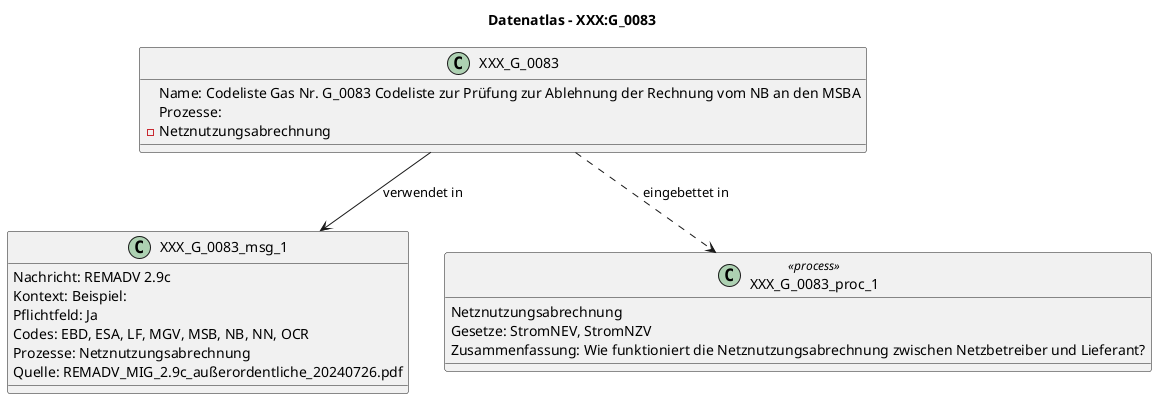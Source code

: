 @startuml
title Datenatlas – XXX:G_0083
class XXX_G_0083 {
  Name: Codeliste Gas Nr. G_0083 Codeliste zur Prüfung zur Ablehnung der Rechnung vom NB an den MSBA
  Prozesse:
    - Netznutzungsabrechnung
}
class XXX_G_0083_msg_1 {
  Nachricht: REMADV 2.9c
  Kontext: Beispiel:
  Pflichtfeld: Ja
  Codes: EBD, ESA, LF, MGV, MSB, NB, NN, OCR
  Prozesse: Netznutzungsabrechnung
  Quelle: REMADV_MIG_2.9c_außerordentliche_20240726.pdf
}
XXX_G_0083 --> XXX_G_0083_msg_1 : verwendet in
class XXX_G_0083_proc_1 <<process>> {
  Netznutzungsabrechnung
  Gesetze: StromNEV, StromNZV
  Zusammenfassung: Wie funktioniert die Netznutzungsabrechnung zwischen Netzbetreiber und Lieferant?
}
XXX_G_0083 ..> XXX_G_0083_proc_1 : eingebettet in
@enduml